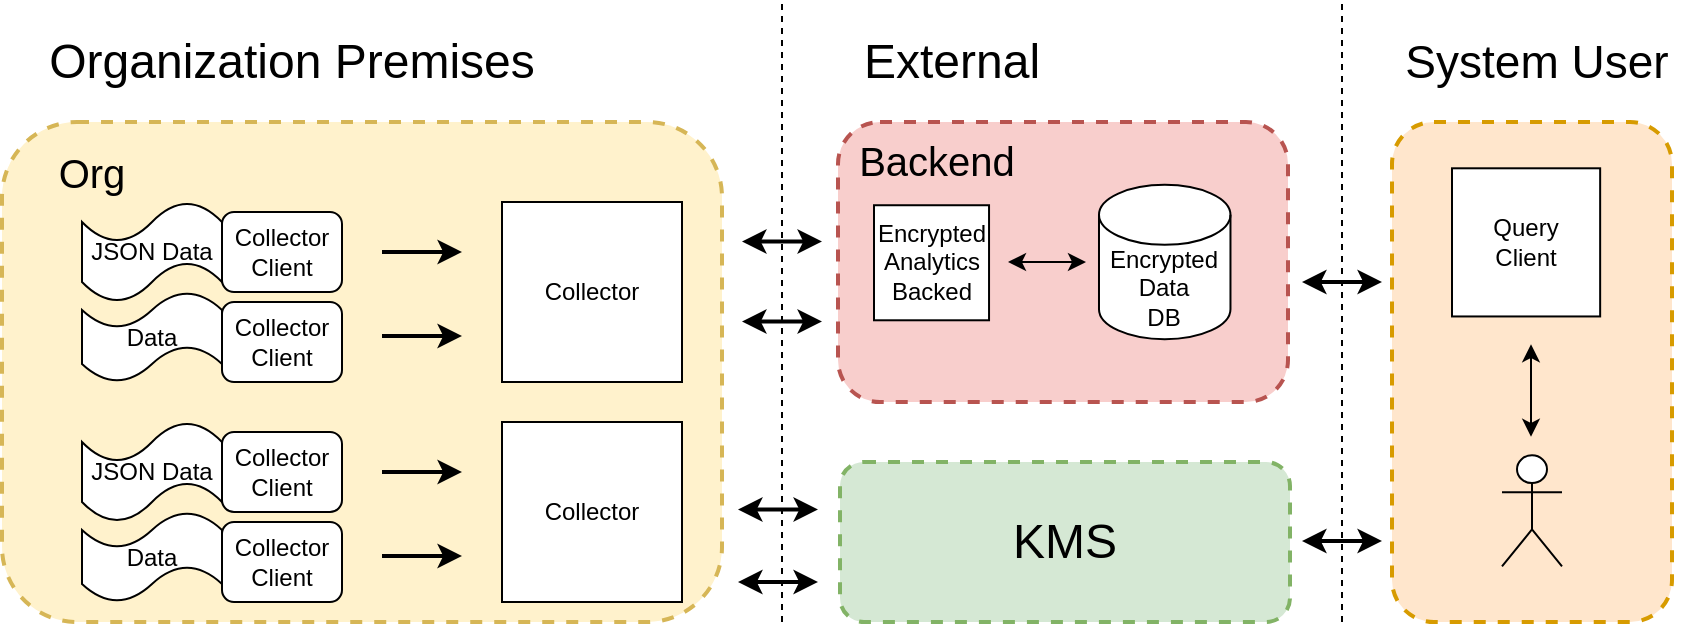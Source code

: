 <mxfile version="14.9.2" type="device"><diagram id="2I9dPed2kTth9k8mK1WP" name="Page-1"><mxGraphModel dx="1422" dy="771" grid="1" gridSize="10" guides="1" tooltips="1" connect="1" arrows="1" fold="1" page="1" pageScale="1" pageWidth="850" pageHeight="1100" math="0" shadow="0"><root><mxCell id="0"/><mxCell id="1" parent="0"/><mxCell id="5yFZ_3oSsxOh_A7XTApX-65" value="" style="endArrow=none;dashed=1;html=1;strokeWidth=1;" parent="1" edge="1"><mxGeometry width="50" height="50" relative="1" as="geometry"><mxPoint x="400" y="320" as="sourcePoint"/><mxPoint x="400" y="10" as="targetPoint"/></mxGeometry></mxCell><mxCell id="C8yE8fXDYdso1M2_L_6l-19" value="&lt;span style=&quot;font-size: 24px&quot;&gt;Organization Premises&lt;/span&gt;" style="text;html=1;strokeColor=none;fillColor=none;align=center;verticalAlign=middle;whiteSpace=wrap;rounded=0;" parent="1" vertex="1"><mxGeometry x="30" y="20" width="250" height="40" as="geometry"/></mxCell><mxCell id="C8yE8fXDYdso1M2_L_6l-20" value="&lt;font style=&quot;font-size: 24px&quot;&gt;External&lt;br&gt;&lt;/font&gt;" style="text;html=1;strokeColor=none;fillColor=none;align=center;verticalAlign=middle;whiteSpace=wrap;rounded=0;" parent="1" vertex="1"><mxGeometry x="440" y="20" width="90" height="40" as="geometry"/></mxCell><mxCell id="C8yE8fXDYdso1M2_L_6l-33" value="&lt;font&gt;&lt;font style=&quot;font-size: 23px&quot;&gt;System User&lt;/font&gt;&lt;br&gt;&lt;/font&gt;" style="text;html=1;strokeColor=none;fillColor=none;align=center;verticalAlign=middle;whiteSpace=wrap;rounded=0;" parent="1" vertex="1"><mxGeometry x="705" y="20" width="145" height="40" as="geometry"/></mxCell><mxCell id="5yFZ_3oSsxOh_A7XTApX-53" value="" style="group" parent="1" vertex="1" connectable="0"><mxGeometry x="428" y="70" width="225" height="140" as="geometry"/></mxCell><mxCell id="5yFZ_3oSsxOh_A7XTApX-47" value="" style="rounded=1;whiteSpace=wrap;html=1;fillColor=#f8cecc;dashed=1;strokeColor=#b85450;strokeWidth=2;" parent="5yFZ_3oSsxOh_A7XTApX-53" vertex="1"><mxGeometry width="225" height="140" as="geometry"/></mxCell><mxCell id="5yFZ_3oSsxOh_A7XTApX-49" value="&lt;font style=&quot;font-size: 20px&quot;&gt;Backend&lt;/font&gt;" style="text;html=1;strokeColor=none;fillColor=none;align=center;verticalAlign=middle;whiteSpace=wrap;rounded=0;" parent="5yFZ_3oSsxOh_A7XTApX-53" vertex="1"><mxGeometry x="9" width="81" height="37.333" as="geometry"/></mxCell><mxCell id="C8yE8fXDYdso1M2_L_6l-1" value="Encrypted Analytics&lt;br&gt;Backed" style="whiteSpace=wrap;html=1;aspect=fixed;" parent="5yFZ_3oSsxOh_A7XTApX-53" vertex="1"><mxGeometry x="18" y="41.622" width="57.522" height="57.522" as="geometry"/></mxCell><mxCell id="C8yE8fXDYdso1M2_L_6l-34" value="Encrypted&lt;br&gt;Data&lt;br&gt;DB" style="shape=cylinder3;whiteSpace=wrap;html=1;boundedLbl=1;backgroundOutline=1;size=15;" parent="5yFZ_3oSsxOh_A7XTApX-53" vertex="1"><mxGeometry x="130.497" y="31.403" width="65.739" height="77.189" as="geometry"/></mxCell><mxCell id="5yFZ_3oSsxOh_A7XTApX-40" value="" style="endArrow=classic;html=1;strokeWidth=1;startArrow=classic;startFill=1;" parent="5yFZ_3oSsxOh_A7XTApX-53" edge="1"><mxGeometry x="-38.264" y="12.422" width="41.087" height="42.883" as="geometry"><mxPoint x="85" y="70" as="sourcePoint"/><mxPoint x="124" y="70" as="targetPoint"/></mxGeometry></mxCell><mxCell id="5yFZ_3oSsxOh_A7XTApX-54" value="" style="group" parent="1" vertex="1" connectable="0"><mxGeometry x="409" y="240" width="235" height="80" as="geometry"/></mxCell><mxCell id="5yFZ_3oSsxOh_A7XTApX-45" value="&lt;font style=&quot;font-size: 24px&quot;&gt;KMS&lt;/font&gt;" style="rounded=1;whiteSpace=wrap;html=1;fillColor=#d5e8d4;dashed=1;strokeColor=#82b366;strokeWidth=2;" parent="5yFZ_3oSsxOh_A7XTApX-54" vertex="1"><mxGeometry x="20" width="225" height="80.0" as="geometry"/></mxCell><mxCell id="5yFZ_3oSsxOh_A7XTApX-56" value="" style="group" parent="1" vertex="1" connectable="0"><mxGeometry x="10" y="70" width="360" height="250" as="geometry"/></mxCell><mxCell id="5yFZ_3oSsxOh_A7XTApX-41" value="" style="rounded=1;whiteSpace=wrap;html=1;fillColor=#fff2cc;dashed=1;strokeWidth=2;strokeColor=#d6b656;" parent="5yFZ_3oSsxOh_A7XTApX-56" vertex="1"><mxGeometry width="360" height="250" as="geometry"/></mxCell><mxCell id="5yFZ_3oSsxOh_A7XTApX-4" value="" style="group" parent="5yFZ_3oSsxOh_A7XTApX-56" vertex="1" connectable="0"><mxGeometry x="40" y="40" width="300" height="90" as="geometry"/></mxCell><mxCell id="C8yE8fXDYdso1M2_L_6l-7" value="JSON Data" style="shape=tape;whiteSpace=wrap;html=1;" parent="5yFZ_3oSsxOh_A7XTApX-4" vertex="1"><mxGeometry width="70" height="50" as="geometry"/></mxCell><mxCell id="C8yE8fXDYdso1M2_L_6l-11" value="Data" style="shape=tape;whiteSpace=wrap;html=1;" parent="5yFZ_3oSsxOh_A7XTApX-4" vertex="1"><mxGeometry y="45" width="70" height="45" as="geometry"/></mxCell><mxCell id="aE9PrX5TMNTwinbZTU0x-1" value="Collector&lt;br&gt;Client" style="rounded=1;whiteSpace=wrap;html=1;" parent="5yFZ_3oSsxOh_A7XTApX-4" vertex="1"><mxGeometry x="70" y="5" width="60" height="40" as="geometry"/></mxCell><mxCell id="aE9PrX5TMNTwinbZTU0x-2" value="Collector&lt;br&gt;Client" style="rounded=1;whiteSpace=wrap;html=1;" parent="5yFZ_3oSsxOh_A7XTApX-4" vertex="1"><mxGeometry x="70" y="50" width="60" height="40" as="geometry"/></mxCell><mxCell id="5yFZ_3oSsxOh_A7XTApX-1" value="Collector" style="whiteSpace=wrap;html=1;aspect=fixed;" parent="5yFZ_3oSsxOh_A7XTApX-4" vertex="1"><mxGeometry x="210" width="90" height="90" as="geometry"/></mxCell><mxCell id="5yFZ_3oSsxOh_A7XTApX-2" value="" style="endArrow=classic;html=1;strokeWidth=2;" parent="5yFZ_3oSsxOh_A7XTApX-4" edge="1"><mxGeometry width="50" height="50" relative="1" as="geometry"><mxPoint x="150" y="25" as="sourcePoint"/><mxPoint x="190" y="25" as="targetPoint"/></mxGeometry></mxCell><mxCell id="5yFZ_3oSsxOh_A7XTApX-3" value="" style="endArrow=classic;html=1;strokeWidth=2;" parent="5yFZ_3oSsxOh_A7XTApX-4" edge="1"><mxGeometry width="50" height="50" relative="1" as="geometry"><mxPoint x="150" y="67" as="sourcePoint"/><mxPoint x="190" y="67" as="targetPoint"/></mxGeometry></mxCell><mxCell id="5yFZ_3oSsxOh_A7XTApX-5" value="" style="group" parent="5yFZ_3oSsxOh_A7XTApX-56" vertex="1" connectable="0"><mxGeometry x="40" y="150" width="300" height="90" as="geometry"/></mxCell><mxCell id="5yFZ_3oSsxOh_A7XTApX-6" value="JSON Data" style="shape=tape;whiteSpace=wrap;html=1;" parent="5yFZ_3oSsxOh_A7XTApX-5" vertex="1"><mxGeometry width="70" height="50" as="geometry"/></mxCell><mxCell id="5yFZ_3oSsxOh_A7XTApX-7" value="Data" style="shape=tape;whiteSpace=wrap;html=1;" parent="5yFZ_3oSsxOh_A7XTApX-5" vertex="1"><mxGeometry y="45" width="70" height="45" as="geometry"/></mxCell><mxCell id="5yFZ_3oSsxOh_A7XTApX-8" value="Collector&lt;br&gt;Client" style="rounded=1;whiteSpace=wrap;html=1;" parent="5yFZ_3oSsxOh_A7XTApX-5" vertex="1"><mxGeometry x="70" y="5" width="60" height="40" as="geometry"/></mxCell><mxCell id="5yFZ_3oSsxOh_A7XTApX-9" value="Collector&lt;br&gt;Client" style="rounded=1;whiteSpace=wrap;html=1;" parent="5yFZ_3oSsxOh_A7XTApX-5" vertex="1"><mxGeometry x="70" y="50" width="60" height="40" as="geometry"/></mxCell><mxCell id="5yFZ_3oSsxOh_A7XTApX-10" value="Collector" style="whiteSpace=wrap;html=1;aspect=fixed;" parent="5yFZ_3oSsxOh_A7XTApX-5" vertex="1"><mxGeometry x="210" width="90" height="90" as="geometry"/></mxCell><mxCell id="5yFZ_3oSsxOh_A7XTApX-11" value="" style="endArrow=classic;html=1;strokeWidth=2;" parent="5yFZ_3oSsxOh_A7XTApX-5" edge="1"><mxGeometry width="50" height="50" relative="1" as="geometry"><mxPoint x="150" y="25" as="sourcePoint"/><mxPoint x="190" y="25" as="targetPoint"/></mxGeometry></mxCell><mxCell id="5yFZ_3oSsxOh_A7XTApX-12" value="" style="endArrow=classic;html=1;strokeWidth=2;" parent="5yFZ_3oSsxOh_A7XTApX-5" edge="1"><mxGeometry width="50" height="50" relative="1" as="geometry"><mxPoint x="150" y="67" as="sourcePoint"/><mxPoint x="190" y="67" as="targetPoint"/></mxGeometry></mxCell><mxCell id="5yFZ_3oSsxOh_A7XTApX-13" value="&lt;font style=&quot;font-size: 20px&quot;&gt;Org&lt;/font&gt;" style="text;html=1;strokeColor=none;fillColor=none;align=center;verticalAlign=middle;whiteSpace=wrap;rounded=0;" parent="5yFZ_3oSsxOh_A7XTApX-56" vertex="1"><mxGeometry y="5" width="90" height="40" as="geometry"/></mxCell><mxCell id="5yFZ_3oSsxOh_A7XTApX-57" value="" style="endArrow=classic;html=1;strokeWidth=2;startArrow=classic;startFill=1;" parent="1" edge="1"><mxGeometry x="228" y="233" width="50" height="50" as="geometry"><mxPoint x="378" y="300" as="sourcePoint"/><mxPoint x="418" y="300" as="targetPoint"/></mxGeometry></mxCell><mxCell id="5yFZ_3oSsxOh_A7XTApX-60" value="" style="endArrow=classic;html=1;strokeWidth=2;startArrow=classic;startFill=1;" parent="1" edge="1"><mxGeometry x="228" y="197.26" width="50" height="50" as="geometry"><mxPoint x="378" y="263.76" as="sourcePoint"/><mxPoint x="418" y="263.76" as="targetPoint"/></mxGeometry></mxCell><mxCell id="5yFZ_3oSsxOh_A7XTApX-61" value="" style="endArrow=classic;html=1;strokeWidth=2;startArrow=classic;startFill=1;" parent="1" edge="1"><mxGeometry x="230" y="102.76" width="50" height="50" as="geometry"><mxPoint x="380" y="169.76" as="sourcePoint"/><mxPoint x="420" y="169.76" as="targetPoint"/></mxGeometry></mxCell><mxCell id="5yFZ_3oSsxOh_A7XTApX-62" value="" style="endArrow=classic;html=1;strokeWidth=2;startArrow=classic;startFill=1;" parent="1" edge="1"><mxGeometry x="230" y="62.76" width="50" height="50" as="geometry"><mxPoint x="380" y="129.76" as="sourcePoint"/><mxPoint x="420" y="129.76" as="targetPoint"/></mxGeometry></mxCell><mxCell id="5yFZ_3oSsxOh_A7XTApX-63" value="" style="group" parent="1" vertex="1" connectable="0"><mxGeometry x="705" y="70" width="140" height="250" as="geometry"/></mxCell><mxCell id="5yFZ_3oSsxOh_A7XTApX-43" value="" style="rounded=1;whiteSpace=wrap;html=1;fillColor=#ffe6cc;dashed=1;strokeColor=#d79b00;strokeWidth=2;" parent="5yFZ_3oSsxOh_A7XTApX-63" vertex="1"><mxGeometry width="140" height="250" as="geometry"/></mxCell><mxCell id="C8yE8fXDYdso1M2_L_6l-4" value="Query&lt;br&gt;Client" style="whiteSpace=wrap;html=1;aspect=fixed;" parent="5yFZ_3oSsxOh_A7XTApX-63" vertex="1"><mxGeometry x="30" y="23.148" width="74.074" height="74.074" as="geometry"/></mxCell><mxCell id="C8yE8fXDYdso1M2_L_6l-50" value="" style="shape=umlActor;verticalLabelPosition=bottom;verticalAlign=top;html=1;outlineConnect=0;" parent="5yFZ_3oSsxOh_A7XTApX-63" vertex="1"><mxGeometry x="55" y="166.667" width="30" height="55.556" as="geometry"/></mxCell><mxCell id="5yFZ_3oSsxOh_A7XTApX-51" value="" style="endArrow=classic;html=1;strokeWidth=1;startArrow=classic;startFill=1;" parent="5yFZ_3oSsxOh_A7XTApX-63" edge="1"><mxGeometry x="-525.283" y="-145.583" width="45.652" height="42.543" as="geometry"><mxPoint x="69.5" y="157.407" as="sourcePoint"/><mxPoint x="69.5" y="111.111" as="targetPoint"/></mxGeometry></mxCell><mxCell id="5yFZ_3oSsxOh_A7XTApX-64" value="" style="endArrow=classic;html=1;strokeWidth=2;startArrow=classic;startFill=1;" parent="1" edge="1"><mxGeometry x="510" y="212.5" width="50" height="50" as="geometry"><mxPoint x="660" y="279.5" as="sourcePoint"/><mxPoint x="700" y="279.5" as="targetPoint"/></mxGeometry></mxCell><mxCell id="5yFZ_3oSsxOh_A7XTApX-66" value="" style="endArrow=none;dashed=1;html=1;strokeWidth=1;" parent="1" edge="1"><mxGeometry width="50" height="50" relative="1" as="geometry"><mxPoint x="680" y="320" as="sourcePoint"/><mxPoint x="680" y="10" as="targetPoint"/></mxGeometry></mxCell><mxCell id="5yFZ_3oSsxOh_A7XTApX-67" value="" style="endArrow=classic;html=1;strokeWidth=2;startArrow=classic;startFill=1;" parent="1" edge="1"><mxGeometry x="510" y="83" width="50" height="50" as="geometry"><mxPoint x="660" y="150" as="sourcePoint"/><mxPoint x="700" y="150" as="targetPoint"/></mxGeometry></mxCell></root></mxGraphModel></diagram></mxfile>